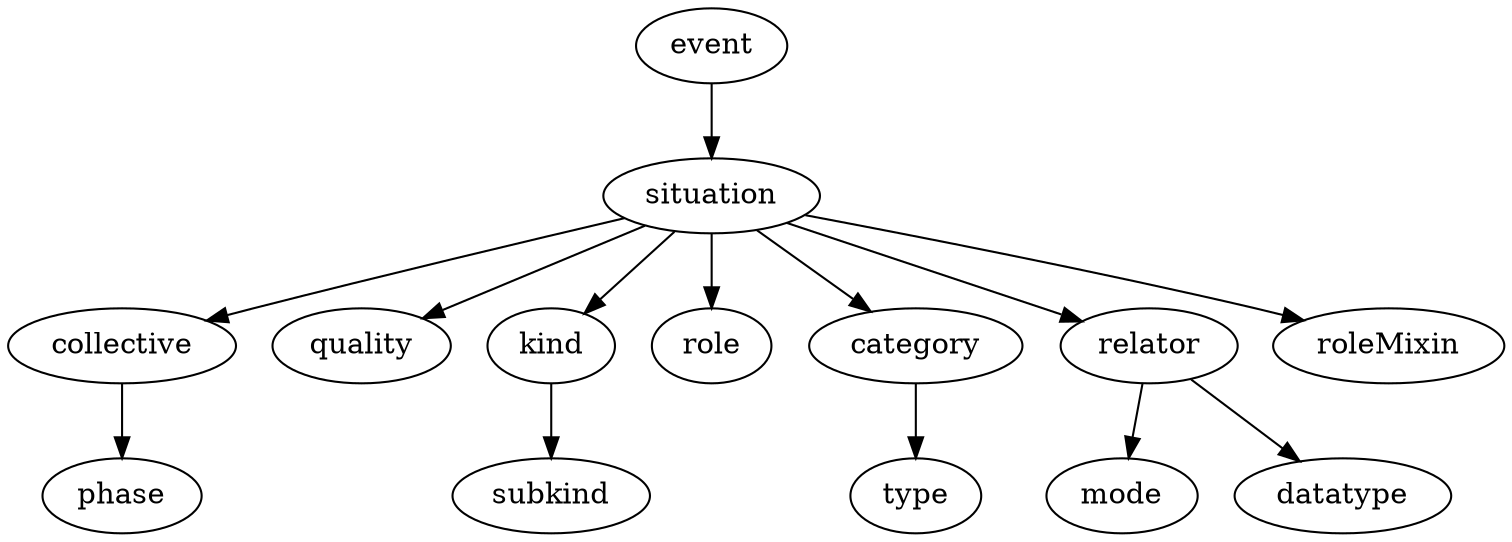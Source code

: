 strict digraph  {
event;
situation;
collective;
quality;
kind;
role;
category;
relator;
roleMixin;
phase;
subkind;
mode;
datatype;
type;
event -> situation;
situation -> collective;
situation -> quality;
situation -> kind;
situation -> role;
situation -> category;
situation -> relator;
situation -> roleMixin;
collective -> phase;
kind -> subkind;
category -> type;
relator -> mode;
relator -> datatype;
}

